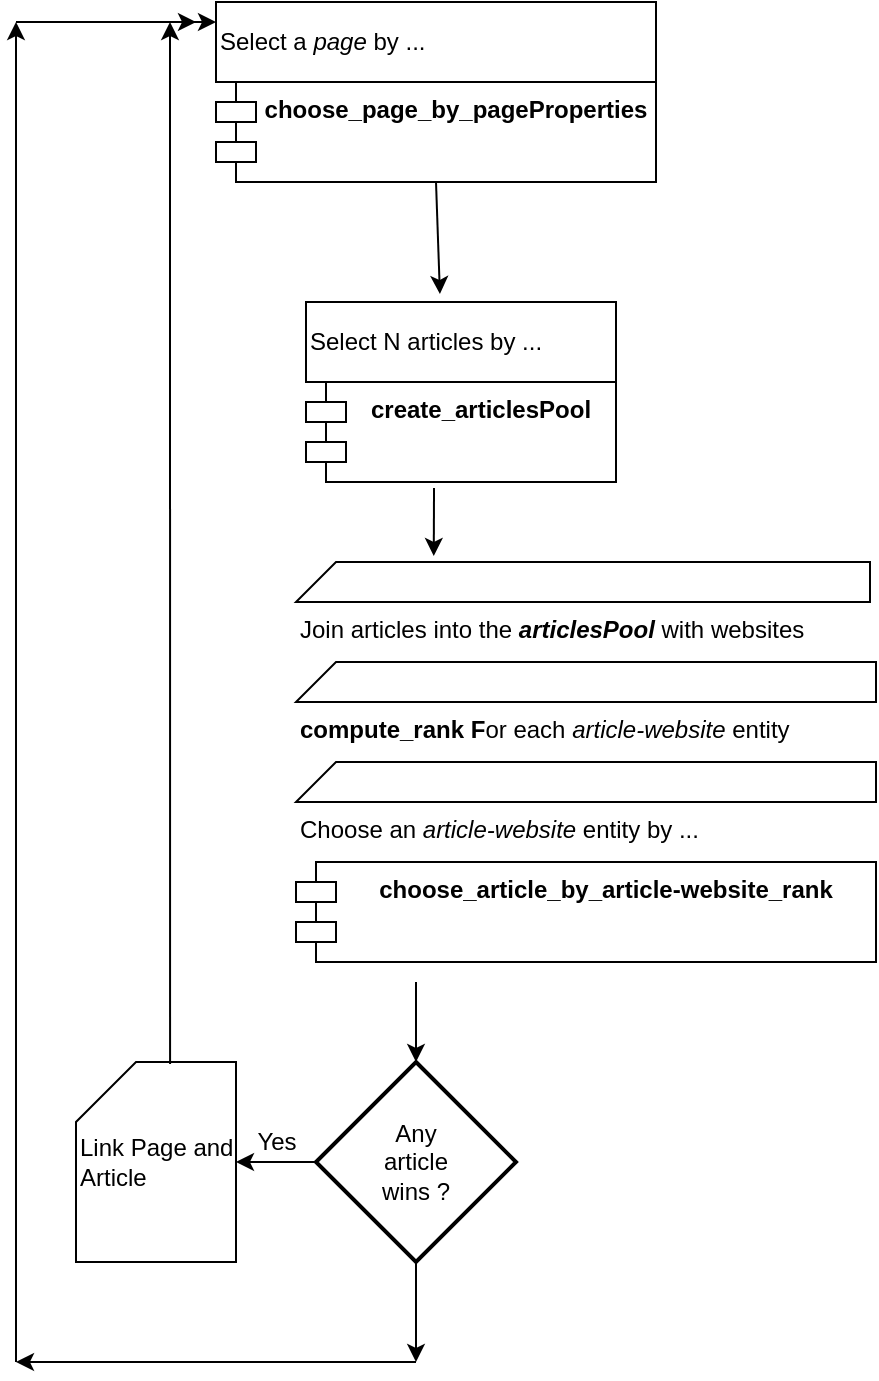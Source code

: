 <mxfile version="14.6.13" type="device"><diagram id="kgpKYQtTHZ0yAKxKKP6v" name="Page-1"><mxGraphModel dx="1422" dy="825" grid="1" gridSize="10" guides="1" tooltips="1" connect="1" arrows="1" fold="1" page="1" pageScale="1" pageWidth="850" pageHeight="1100" math="0" shadow="0"><root><mxCell id="0"/><mxCell id="1" parent="0"/><mxCell id="g2gUz2pmIUmFKv_PEt9_-4" value="Select a &lt;i&gt;page &lt;/i&gt;by ..." style="html=1;align=left;" vertex="1" parent="1"><mxGeometry x="120" y="40" width="220" height="40" as="geometry"/></mxCell><mxCell id="g2gUz2pmIUmFKv_PEt9_-5" value="choose_page_by_pageProperties" style="shape=module;align=left;spacingLeft=20;align=center;verticalAlign=top;fontStyle=1" vertex="1" parent="1"><mxGeometry x="120" y="80" width="220" height="50" as="geometry"/></mxCell><mxCell id="g2gUz2pmIUmFKv_PEt9_-8" value="Select N articles by ..." style="html=1;align=left;" vertex="1" parent="1"><mxGeometry x="165" y="190" width="155" height="40" as="geometry"/></mxCell><mxCell id="g2gUz2pmIUmFKv_PEt9_-9" value="create_articlesPool" style="shape=module;align=left;spacingLeft=20;align=center;verticalAlign=top;fontStyle=1" vertex="1" parent="1"><mxGeometry x="165" y="230" width="155" height="50" as="geometry"/></mxCell><mxCell id="g2gUz2pmIUmFKv_PEt9_-17" value="" style="group" vertex="1" connectable="0" parent="1"><mxGeometry x="160" y="320" width="290" height="200" as="geometry"/></mxCell><mxCell id="g2gUz2pmIUmFKv_PEt9_-11" value="Join articles into the &lt;b&gt;&lt;i&gt;articlesPool &lt;/i&gt;&lt;/b&gt;with websites" style="verticalLabelPosition=bottom;verticalAlign=top;html=1;shape=card;whiteSpace=wrap;size=20;arcSize=12;align=left;" vertex="1" parent="g2gUz2pmIUmFKv_PEt9_-17"><mxGeometry width="287" height="20" as="geometry"/></mxCell><mxCell id="g2gUz2pmIUmFKv_PEt9_-13" value="&lt;b&gt;compute_rank F&lt;/b&gt;or each &lt;i&gt;article-website&lt;/i&gt; entity" style="verticalLabelPosition=bottom;verticalAlign=top;html=1;shape=card;whiteSpace=wrap;size=20;arcSize=12;align=left;" vertex="1" parent="g2gUz2pmIUmFKv_PEt9_-17"><mxGeometry y="50" width="290" height="20" as="geometry"/></mxCell><mxCell id="g2gUz2pmIUmFKv_PEt9_-15" value="Choose an &lt;i&gt;article-website&lt;/i&gt; entity by ...&amp;nbsp;" style="verticalLabelPosition=bottom;verticalAlign=top;html=1;shape=card;whiteSpace=wrap;size=20;arcSize=12;align=left;" vertex="1" parent="g2gUz2pmIUmFKv_PEt9_-17"><mxGeometry y="100" width="290" height="20" as="geometry"/></mxCell><mxCell id="g2gUz2pmIUmFKv_PEt9_-16" value="choose_article_by_article-website_rank" style="shape=module;align=left;spacingLeft=20;align=center;verticalAlign=top;fontStyle=1" vertex="1" parent="g2gUz2pmIUmFKv_PEt9_-17"><mxGeometry y="150" width="290" height="50" as="geometry"/></mxCell><mxCell id="g2gUz2pmIUmFKv_PEt9_-18" value="" style="endArrow=classic;html=1;exitX=0.5;exitY=1;exitDx=0;exitDy=0;entryX=0.432;entryY=-0.1;entryDx=0;entryDy=0;entryPerimeter=0;" edge="1" parent="1" source="g2gUz2pmIUmFKv_PEt9_-5" target="g2gUz2pmIUmFKv_PEt9_-8"><mxGeometry width="50" height="50" relative="1" as="geometry"><mxPoint x="400" y="250" as="sourcePoint"/><mxPoint x="450" y="200" as="targetPoint"/></mxGeometry></mxCell><mxCell id="g2gUz2pmIUmFKv_PEt9_-19" value="" style="endArrow=classic;html=1;exitX=0.413;exitY=1.06;exitDx=0;exitDy=0;exitPerimeter=0;entryX=0.24;entryY=-0.15;entryDx=0;entryDy=0;entryPerimeter=0;" edge="1" parent="1" source="g2gUz2pmIUmFKv_PEt9_-9" target="g2gUz2pmIUmFKv_PEt9_-11"><mxGeometry width="50" height="50" relative="1" as="geometry"><mxPoint x="400" y="250" as="sourcePoint"/><mxPoint x="229" y="310" as="targetPoint"/></mxGeometry></mxCell><mxCell id="g2gUz2pmIUmFKv_PEt9_-20" value="" style="strokeWidth=2;html=1;shape=mxgraph.flowchart.decision;whiteSpace=wrap;align=left;" vertex="1" parent="1"><mxGeometry x="170" y="570" width="100" height="100" as="geometry"/></mxCell><mxCell id="g2gUz2pmIUmFKv_PEt9_-21" value="" style="endArrow=classic;html=1;entryX=0.5;entryY=0;entryDx=0;entryDy=0;entryPerimeter=0;" edge="1" parent="1" target="g2gUz2pmIUmFKv_PEt9_-20"><mxGeometry width="50" height="50" relative="1" as="geometry"><mxPoint x="220" y="530" as="sourcePoint"/><mxPoint x="450" y="300" as="targetPoint"/></mxGeometry></mxCell><mxCell id="g2gUz2pmIUmFKv_PEt9_-22" value="Any article wins ?" style="text;html=1;strokeColor=none;fillColor=none;align=center;verticalAlign=middle;whiteSpace=wrap;rounded=0;" vertex="1" parent="1"><mxGeometry x="200" y="610" width="40" height="20" as="geometry"/></mxCell><mxCell id="g2gUz2pmIUmFKv_PEt9_-23" value="Link Page and Article" style="shape=card;whiteSpace=wrap;html=1;align=left;" vertex="1" parent="1"><mxGeometry x="50" y="570" width="80" height="100" as="geometry"/></mxCell><mxCell id="g2gUz2pmIUmFKv_PEt9_-24" value="" style="endArrow=classic;html=1;exitX=0;exitY=0.5;exitDx=0;exitDy=0;exitPerimeter=0;entryX=1;entryY=0.5;entryDx=0;entryDy=0;entryPerimeter=0;" edge="1" parent="1" source="g2gUz2pmIUmFKv_PEt9_-20" target="g2gUz2pmIUmFKv_PEt9_-23"><mxGeometry width="50" height="50" relative="1" as="geometry"><mxPoint x="400" y="430" as="sourcePoint"/><mxPoint x="450" y="380" as="targetPoint"/></mxGeometry></mxCell><mxCell id="g2gUz2pmIUmFKv_PEt9_-25" value="" style="endArrow=classic;html=1;exitX=0.588;exitY=0.01;exitDx=0;exitDy=0;exitPerimeter=0;" edge="1" parent="1" source="g2gUz2pmIUmFKv_PEt9_-23"><mxGeometry width="50" height="50" relative="1" as="geometry"><mxPoint x="400" y="430" as="sourcePoint"/><mxPoint x="97" y="50" as="targetPoint"/></mxGeometry></mxCell><mxCell id="g2gUz2pmIUmFKv_PEt9_-26" value="" style="endArrow=classic;html=1;exitX=0.5;exitY=1;exitDx=0;exitDy=0;exitPerimeter=0;" edge="1" parent="1" source="g2gUz2pmIUmFKv_PEt9_-20"><mxGeometry width="50" height="50" relative="1" as="geometry"><mxPoint x="250" y="670" as="sourcePoint"/><mxPoint x="220" y="720" as="targetPoint"/></mxGeometry></mxCell><mxCell id="g2gUz2pmIUmFKv_PEt9_-27" value="" style="endArrow=classic;html=1;" edge="1" parent="1"><mxGeometry width="50" height="50" relative="1" as="geometry"><mxPoint x="20" y="720" as="sourcePoint"/><mxPoint x="20" y="50" as="targetPoint"/></mxGeometry></mxCell><mxCell id="g2gUz2pmIUmFKv_PEt9_-28" value="" style="endArrow=classic;html=1;entryX=0;entryY=0.25;entryDx=0;entryDy=0;" edge="1" parent="1" target="g2gUz2pmIUmFKv_PEt9_-4"><mxGeometry width="50" height="50" relative="1" as="geometry"><mxPoint x="100" y="50" as="sourcePoint"/><mxPoint x="450" y="380" as="targetPoint"/></mxGeometry></mxCell><mxCell id="g2gUz2pmIUmFKv_PEt9_-29" value="" style="endArrow=classic;html=1;" edge="1" parent="1"><mxGeometry width="50" height="50" relative="1" as="geometry"><mxPoint x="220" y="720" as="sourcePoint"/><mxPoint x="20" y="720" as="targetPoint"/></mxGeometry></mxCell><mxCell id="g2gUz2pmIUmFKv_PEt9_-30" value="" style="endArrow=classic;html=1;" edge="1" parent="1"><mxGeometry width="50" height="50" relative="1" as="geometry"><mxPoint x="20" y="50" as="sourcePoint"/><mxPoint x="110" y="50" as="targetPoint"/></mxGeometry></mxCell><mxCell id="g2gUz2pmIUmFKv_PEt9_-32" value="Yes" style="text;html=1;align=center;verticalAlign=middle;resizable=0;points=[];autosize=1;strokeColor=none;" vertex="1" parent="1"><mxGeometry x="130" y="600" width="40" height="20" as="geometry"/></mxCell></root></mxGraphModel></diagram></mxfile>